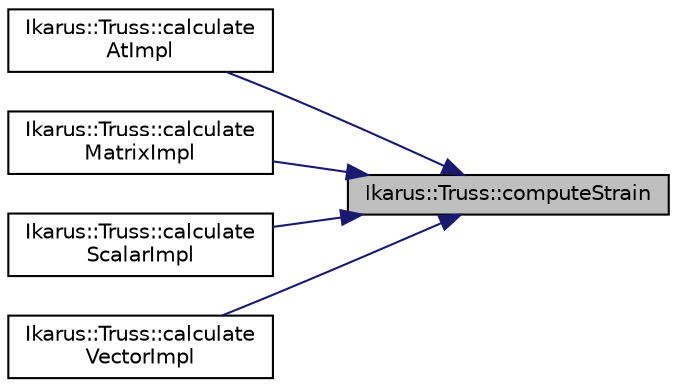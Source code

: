 digraph "Ikarus::Truss::computeStrain"
{
 // LATEX_PDF_SIZE
  edge [fontname="Helvetica",fontsize="10",labelfontname="Helvetica",labelfontsize="10"];
  node [fontname="Helvetica",fontsize="10",shape=record];
  rankdir="RL";
  Node1 [label="Ikarus::Truss::computeStrain",height=0.2,width=0.4,color="black", fillcolor="grey75", style="filled", fontcolor="black",tooltip="Gets the strain for the given Requirement and optional displacement vector."];
  Node1 -> Node2 [dir="back",color="midnightblue",fontsize="10",style="solid",fontname="Helvetica"];
  Node2 [label="Ikarus::Truss::calculate\lAtImpl",height=0.2,width=0.4,color="black", fillcolor="white", style="filled",URL="$a01492.html#a59eb1590135f73b201e4780907cbd35e",tooltip="Calculates a requested result at a specific local position."];
  Node1 -> Node3 [dir="back",color="midnightblue",fontsize="10",style="solid",fontname="Helvetica"];
  Node3 [label="Ikarus::Truss::calculate\lMatrixImpl",height=0.2,width=0.4,color="black", fillcolor="white", style="filled",URL="$a01492.html#a5955fba6251da3eda818f6c14ef5ca73",tooltip=" "];
  Node1 -> Node4 [dir="back",color="midnightblue",fontsize="10",style="solid",fontname="Helvetica"];
  Node4 [label="Ikarus::Truss::calculate\lScalarImpl",height=0.2,width=0.4,color="black", fillcolor="white", style="filled",URL="$a01492.html#ad11254e9306f1a740bab191314ee3108",tooltip=" "];
  Node1 -> Node5 [dir="back",color="midnightblue",fontsize="10",style="solid",fontname="Helvetica"];
  Node5 [label="Ikarus::Truss::calculate\lVectorImpl",height=0.2,width=0.4,color="black", fillcolor="white", style="filled",URL="$a01492.html#a1c9876db9b831de421fe04750e11d9ed",tooltip=" "];
}
